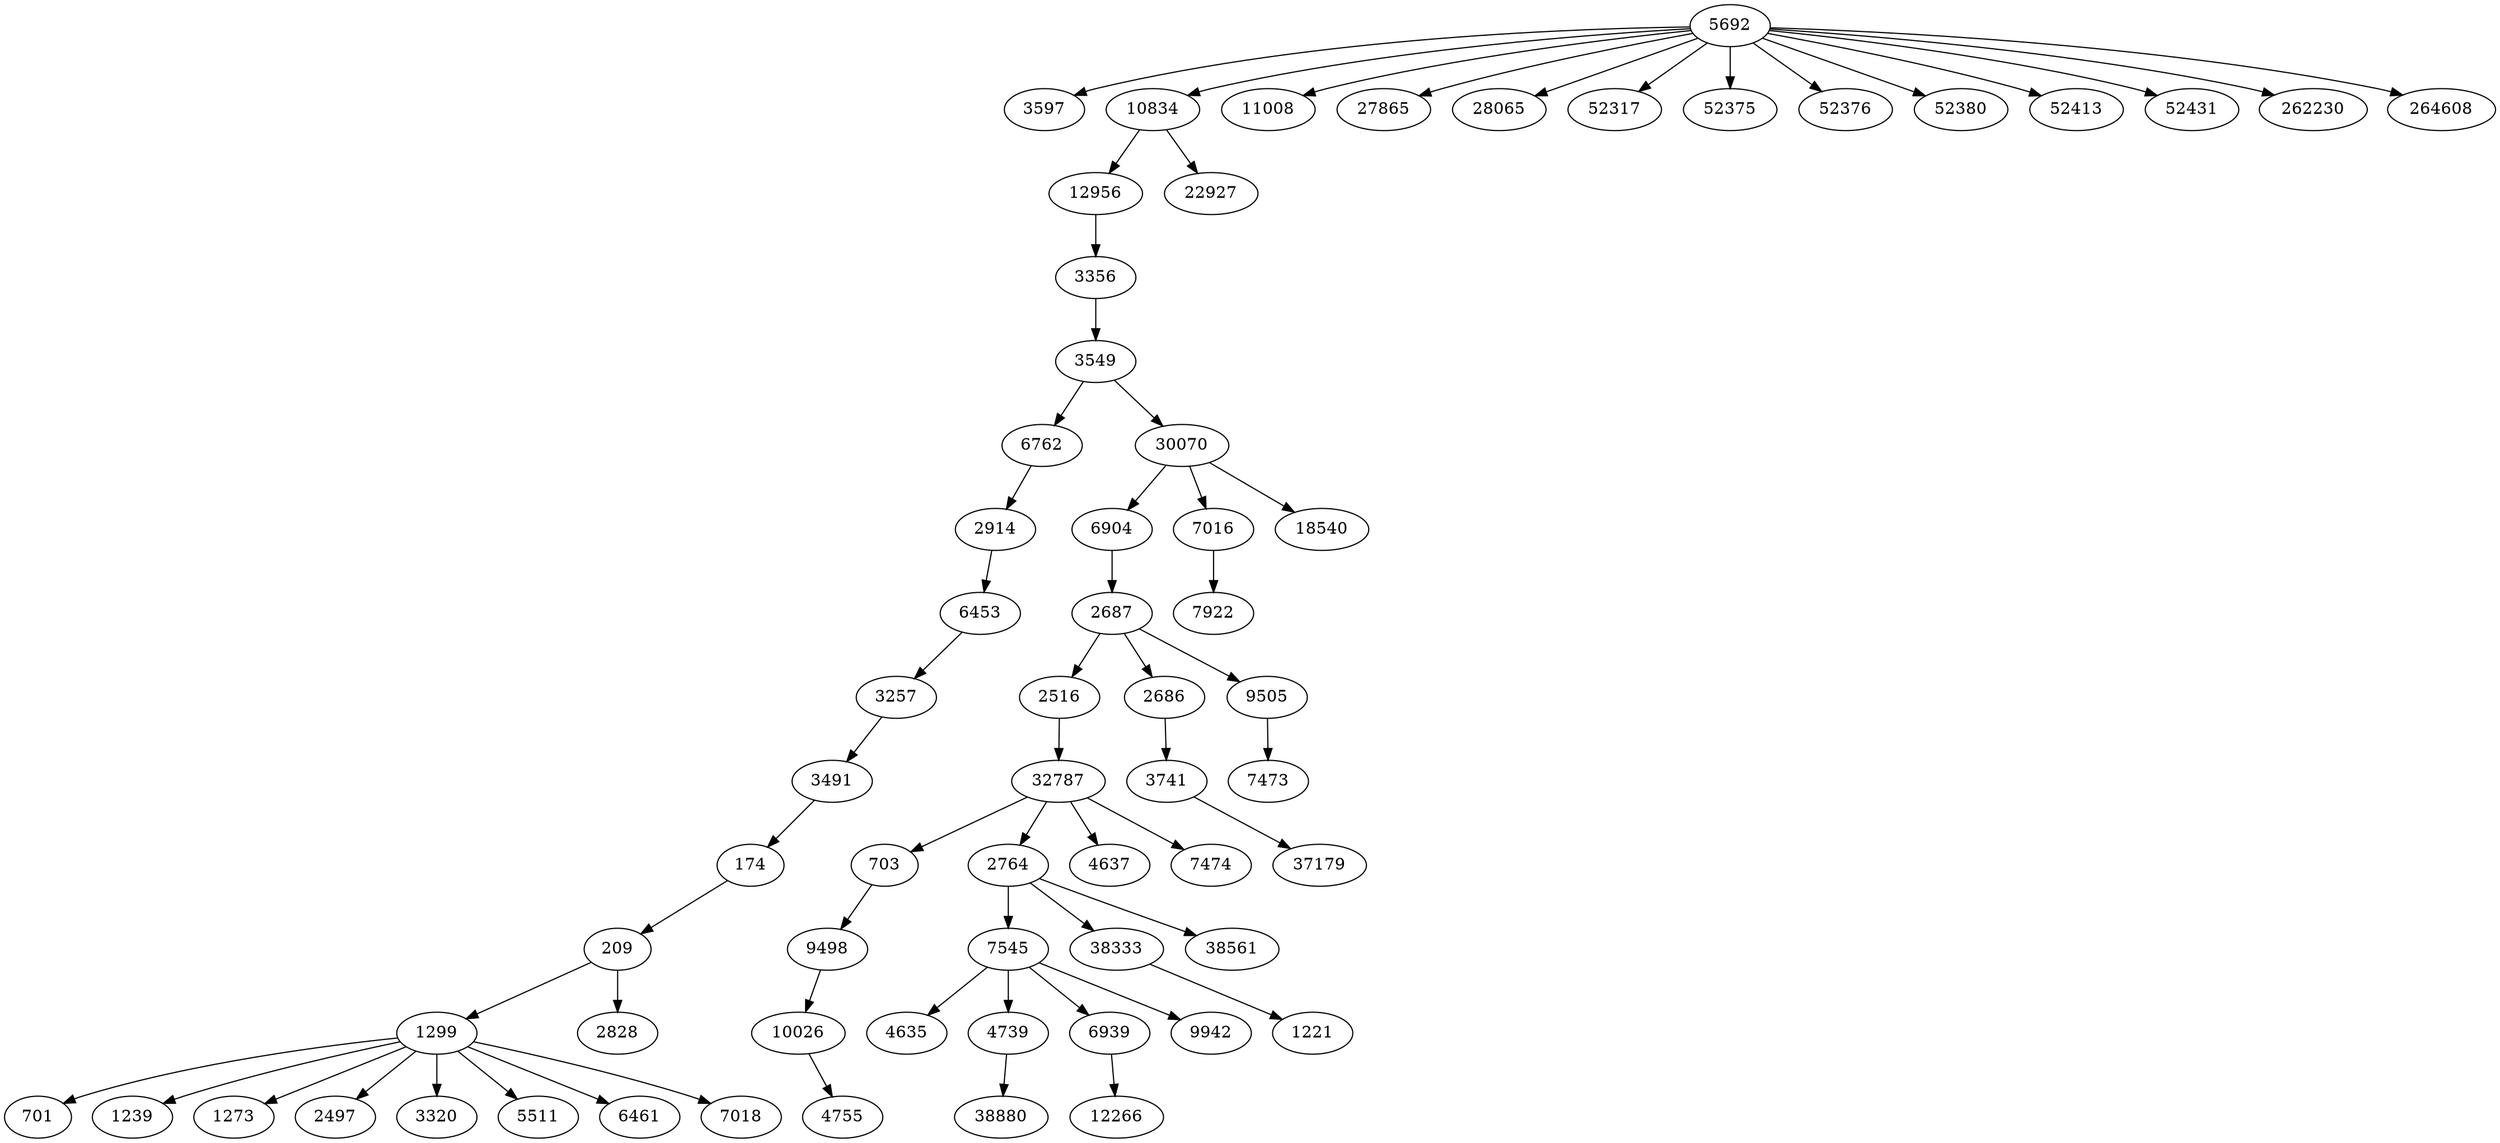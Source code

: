 digraph {
  // Node definitions.
  174;
  209;
  701;
  703;
  1221;
  1239;
  1273;
  1299;
  2497;
  2516;
  2686;
  2687;
  2764;
  2828;
  2914;
  3257;
  3320;
  3356;
  3491;
  3549;
  3597;
  3741;
  4635;
  4637;
  4739;
  4755;
  5511;
  5692;
  6453;
  6461;
  6762;
  6904;
  6939;
  7016;
  7018;
  7473;
  7474;
  7545;
  7922;
  9498;
  9505;
  9942;
  10026;
  10834;
  11008;
  12266;
  12956;
  18540;
  22927;
  27865;
  28065;
  30070;
  32787;
  37179;
  38333;
  38561;
  38880;
  52317;
  52375;
  52376;
  52380;
  52413;
  52431;
  262230;
  264608;

  // Edge definitions.
  174 -> 209;
  209 -> 1299;
  209 -> 2828;
  703 -> 9498;
  1299 -> 701;
  1299 -> 1239;
  1299 -> 1273;
  1299 -> 2497;
  1299 -> 3320;
  1299 -> 5511;
  1299 -> 6461;
  1299 -> 7018;
  2516 -> 32787;
  2686 -> 3741;
  2687 -> 2516;
  2687 -> 2686;
  2687 -> 9505;
  2764 -> 7545;
  2764 -> 38333;
  2764 -> 38561;
  2914 -> 6453;
  3257 -> 3491;
  3356 -> 3549;
  3491 -> 174;
  3549 -> 6762;
  3549 -> 30070;
  3741 -> 37179;
  4739 -> 38880;
  5692 -> 3597;
  5692 -> 10834;
  5692 -> 11008;
  5692 -> 27865;
  5692 -> 28065;
  5692 -> 52317;
  5692 -> 52375;
  5692 -> 52376;
  5692 -> 52380;
  5692 -> 52413;
  5692 -> 52431;
  5692 -> 262230;
  5692 -> 264608;
  6453 -> 3257;
  6762 -> 2914;
  6904 -> 2687;
  6939 -> 12266;
  7016 -> 7922;
  7545 -> 4635;
  7545 -> 4739;
  7545 -> 6939;
  7545 -> 9942;
  9498 -> 10026;
  9505 -> 7473;
  10026 -> 4755;
  10834 -> 12956;
  10834 -> 22927;
  12956 -> 3356;
  30070 -> 6904;
  30070 -> 7016;
  30070 -> 18540;
  32787 -> 703;
  32787 -> 2764;
  32787 -> 4637;
  32787 -> 7474;
  38333 -> 1221;
}